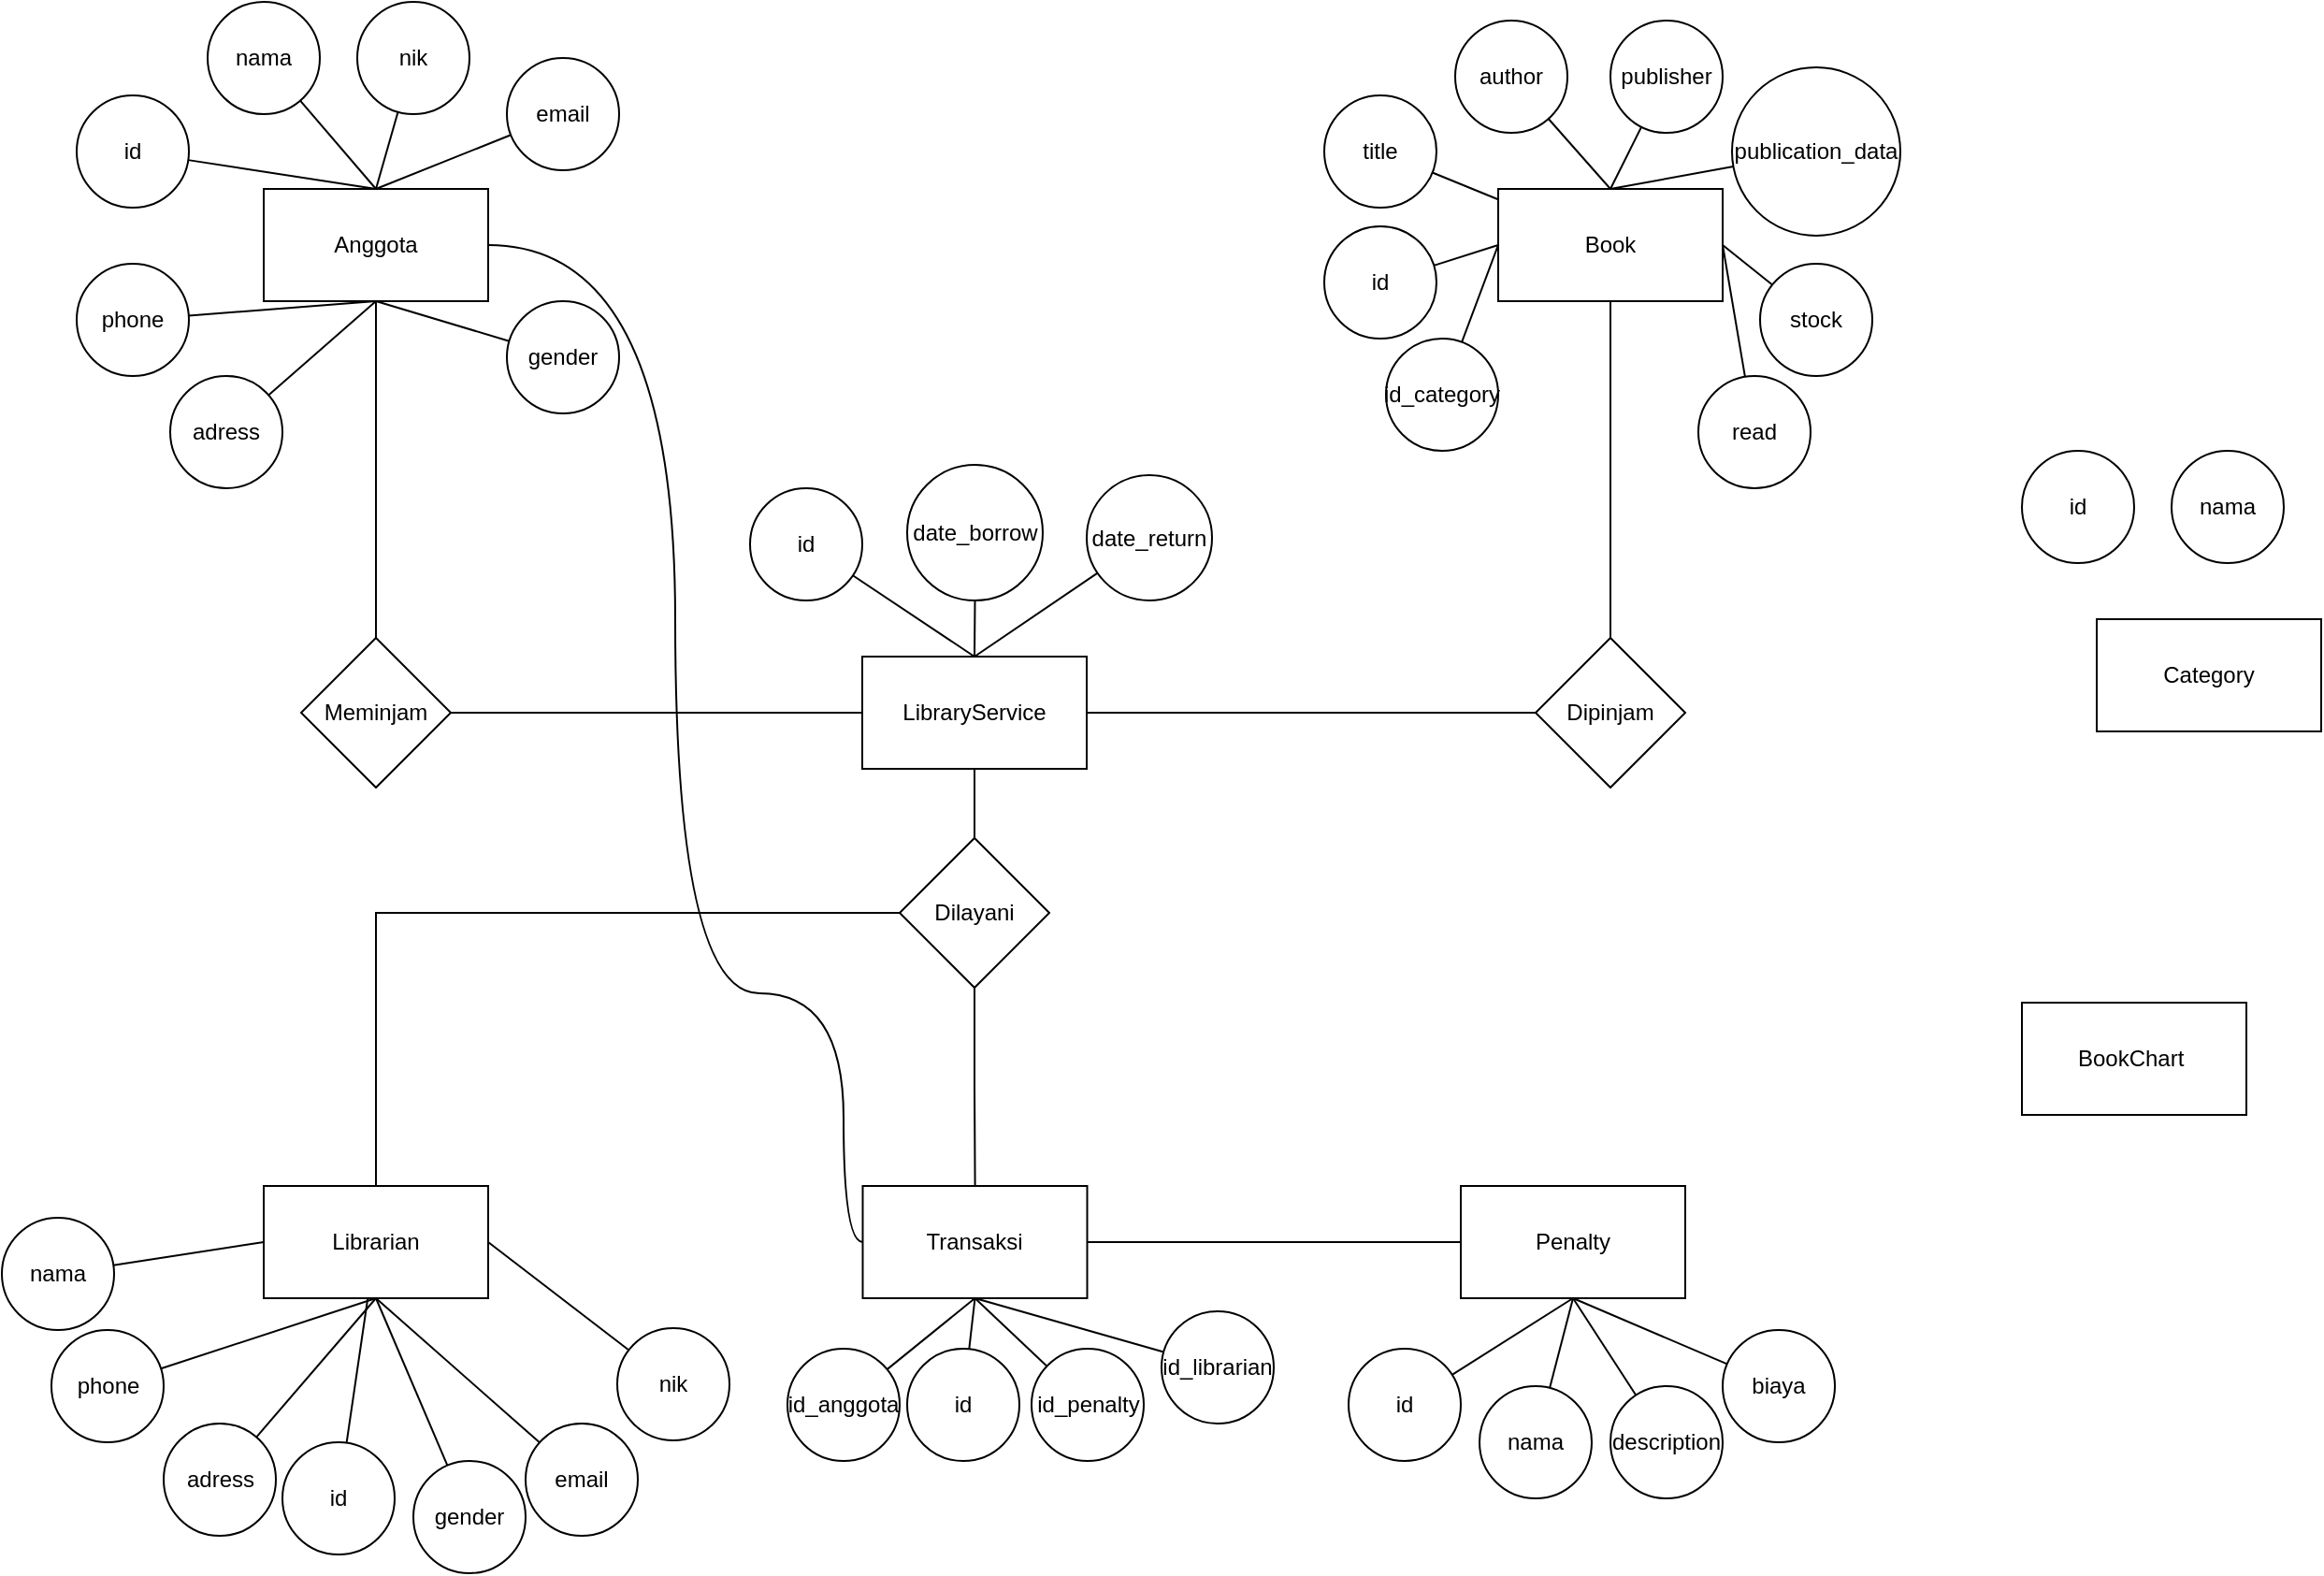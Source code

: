 <mxfile version="22.1.5" type="github">
  <diagram name="Halaman-1" id="0ZCGiu-J6l2-USiNijsk">
    <mxGraphModel dx="2004" dy="778" grid="1" gridSize="10" guides="1" tooltips="1" connect="1" arrows="1" fold="1" page="1" pageScale="1" pageWidth="827" pageHeight="1169" math="0" shadow="0">
      <root>
        <mxCell id="0" />
        <mxCell id="1" parent="0" />
        <mxCell id="JBl0szbcd0s3QsTV0i9P-39" style="edgeStyle=orthogonalEdgeStyle;rounded=0;orthogonalLoop=1;jettySize=auto;html=1;entryX=0.5;entryY=0;entryDx=0;entryDy=0;endArrow=none;endFill=0;" edge="1" parent="1" source="JBl0szbcd0s3QsTV0i9P-1" target="JBl0szbcd0s3QsTV0i9P-38">
          <mxGeometry relative="1" as="geometry" />
        </mxCell>
        <mxCell id="JBl0szbcd0s3QsTV0i9P-65" style="rounded=0;orthogonalLoop=1;jettySize=auto;html=1;edgeStyle=orthogonalEdgeStyle;curved=1;exitX=1;exitY=0.5;exitDx=0;exitDy=0;entryX=0;entryY=0.5;entryDx=0;entryDy=0;endArrow=none;endFill=0;" edge="1" parent="1" source="JBl0szbcd0s3QsTV0i9P-1" target="JBl0szbcd0s3QsTV0i9P-5">
          <mxGeometry relative="1" as="geometry">
            <Array as="points">
              <mxPoint x="350" y="180" />
              <mxPoint x="350" y="580" />
              <mxPoint x="440" y="580" />
              <mxPoint x="440" y="713" />
            </Array>
          </mxGeometry>
        </mxCell>
        <mxCell id="JBl0szbcd0s3QsTV0i9P-1" value="Anggota" style="rounded=0;whiteSpace=wrap;html=1;" vertex="1" parent="1">
          <mxGeometry x="130" y="150" width="120" height="60" as="geometry" />
        </mxCell>
        <mxCell id="JBl0szbcd0s3QsTV0i9P-2" value="Librarian" style="rounded=0;whiteSpace=wrap;html=1;" vertex="1" parent="1">
          <mxGeometry x="130" y="683" width="120" height="60" as="geometry" />
        </mxCell>
        <mxCell id="JBl0szbcd0s3QsTV0i9P-42" style="edgeStyle=orthogonalEdgeStyle;rounded=0;orthogonalLoop=1;jettySize=auto;html=1;endArrow=none;endFill=0;" edge="1" parent="1" source="JBl0szbcd0s3QsTV0i9P-3" target="JBl0szbcd0s3QsTV0i9P-41">
          <mxGeometry relative="1" as="geometry" />
        </mxCell>
        <mxCell id="JBl0szbcd0s3QsTV0i9P-3" value="Book" style="rounded=0;whiteSpace=wrap;html=1;" vertex="1" parent="1">
          <mxGeometry x="790" y="150" width="120" height="60" as="geometry" />
        </mxCell>
        <mxCell id="JBl0szbcd0s3QsTV0i9P-4" value="Category" style="rounded=0;whiteSpace=wrap;html=1;" vertex="1" parent="1">
          <mxGeometry x="1110" y="380" width="120" height="60" as="geometry" />
        </mxCell>
        <mxCell id="JBl0szbcd0s3QsTV0i9P-70" style="edgeStyle=orthogonalEdgeStyle;rounded=0;orthogonalLoop=1;jettySize=auto;html=1;entryX=0;entryY=0.5;entryDx=0;entryDy=0;endArrow=none;endFill=0;" edge="1" parent="1" source="JBl0szbcd0s3QsTV0i9P-5" target="JBl0szbcd0s3QsTV0i9P-6">
          <mxGeometry relative="1" as="geometry" />
        </mxCell>
        <mxCell id="JBl0szbcd0s3QsTV0i9P-5" value="Transaksi" style="rounded=0;whiteSpace=wrap;html=1;" vertex="1" parent="1">
          <mxGeometry x="450.25" y="683" width="120" height="60" as="geometry" />
        </mxCell>
        <mxCell id="JBl0szbcd0s3QsTV0i9P-6" value="Penalty" style="rounded=0;whiteSpace=wrap;html=1;" vertex="1" parent="1">
          <mxGeometry x="770" y="683" width="120" height="60" as="geometry" />
        </mxCell>
        <mxCell id="JBl0szbcd0s3QsTV0i9P-45" style="edgeStyle=orthogonalEdgeStyle;rounded=0;orthogonalLoop=1;jettySize=auto;html=1;entryX=0.5;entryY=0;entryDx=0;entryDy=0;endArrow=none;endFill=0;" edge="1" parent="1" source="JBl0szbcd0s3QsTV0i9P-7" target="JBl0szbcd0s3QsTV0i9P-44">
          <mxGeometry relative="1" as="geometry" />
        </mxCell>
        <mxCell id="JBl0szbcd0s3QsTV0i9P-7" value="LibraryService" style="rounded=0;whiteSpace=wrap;html=1;" vertex="1" parent="1">
          <mxGeometry x="450" y="400" width="120" height="60" as="geometry" />
        </mxCell>
        <mxCell id="JBl0szbcd0s3QsTV0i9P-8" value="BookChart&amp;nbsp;" style="rounded=0;whiteSpace=wrap;html=1;" vertex="1" parent="1">
          <mxGeometry x="1070" y="585" width="120" height="60" as="geometry" />
        </mxCell>
        <mxCell id="JBl0szbcd0s3QsTV0i9P-23" style="rounded=0;orthogonalLoop=1;jettySize=auto;html=1;entryX=0.5;entryY=0;entryDx=0;entryDy=0;endArrow=none;endFill=0;" edge="1" parent="1" source="JBl0szbcd0s3QsTV0i9P-9" target="JBl0szbcd0s3QsTV0i9P-1">
          <mxGeometry relative="1" as="geometry" />
        </mxCell>
        <mxCell id="JBl0szbcd0s3QsTV0i9P-9" value="id" style="ellipse;whiteSpace=wrap;html=1;aspect=fixed;" vertex="1" parent="1">
          <mxGeometry x="30" y="100" width="60" height="60" as="geometry" />
        </mxCell>
        <mxCell id="JBl0szbcd0s3QsTV0i9P-25" style="rounded=0;orthogonalLoop=1;jettySize=auto;html=1;entryX=0.5;entryY=0;entryDx=0;entryDy=0;endArrow=none;endFill=0;" edge="1" parent="1" source="JBl0szbcd0s3QsTV0i9P-10" target="JBl0szbcd0s3QsTV0i9P-1">
          <mxGeometry relative="1" as="geometry" />
        </mxCell>
        <mxCell id="JBl0szbcd0s3QsTV0i9P-10" value="nama" style="ellipse;whiteSpace=wrap;html=1;aspect=fixed;" vertex="1" parent="1">
          <mxGeometry x="100" y="50" width="60" height="60" as="geometry" />
        </mxCell>
        <mxCell id="JBl0szbcd0s3QsTV0i9P-26" style="rounded=0;orthogonalLoop=1;jettySize=auto;html=1;entryX=0.5;entryY=0;entryDx=0;entryDy=0;endArrow=none;endFill=0;" edge="1" parent="1" source="JBl0szbcd0s3QsTV0i9P-11" target="JBl0szbcd0s3QsTV0i9P-1">
          <mxGeometry relative="1" as="geometry" />
        </mxCell>
        <mxCell id="JBl0szbcd0s3QsTV0i9P-11" value="nik" style="ellipse;whiteSpace=wrap;html=1;aspect=fixed;" vertex="1" parent="1">
          <mxGeometry x="180" y="50" width="60" height="60" as="geometry" />
        </mxCell>
        <mxCell id="JBl0szbcd0s3QsTV0i9P-27" style="rounded=0;orthogonalLoop=1;jettySize=auto;html=1;endArrow=none;endFill=0;entryX=0.5;entryY=0;entryDx=0;entryDy=0;" edge="1" parent="1" source="JBl0szbcd0s3QsTV0i9P-12" target="JBl0szbcd0s3QsTV0i9P-1">
          <mxGeometry relative="1" as="geometry" />
        </mxCell>
        <mxCell id="JBl0szbcd0s3QsTV0i9P-12" value="email" style="ellipse;whiteSpace=wrap;html=1;aspect=fixed;" vertex="1" parent="1">
          <mxGeometry x="260" y="80" width="60" height="60" as="geometry" />
        </mxCell>
        <mxCell id="JBl0szbcd0s3QsTV0i9P-28" style="rounded=0;orthogonalLoop=1;jettySize=auto;html=1;entryX=0.5;entryY=1;entryDx=0;entryDy=0;endArrow=none;endFill=0;" edge="1" parent="1" source="JBl0szbcd0s3QsTV0i9P-13" target="JBl0szbcd0s3QsTV0i9P-1">
          <mxGeometry relative="1" as="geometry" />
        </mxCell>
        <mxCell id="JBl0szbcd0s3QsTV0i9P-13" value="gender" style="ellipse;whiteSpace=wrap;html=1;aspect=fixed;" vertex="1" parent="1">
          <mxGeometry x="260" y="210" width="60" height="60" as="geometry" />
        </mxCell>
        <mxCell id="JBl0szbcd0s3QsTV0i9P-30" style="rounded=0;orthogonalLoop=1;jettySize=auto;html=1;entryX=0.5;entryY=1;entryDx=0;entryDy=0;endArrow=none;endFill=0;" edge="1" parent="1" source="JBl0szbcd0s3QsTV0i9P-14" target="JBl0szbcd0s3QsTV0i9P-1">
          <mxGeometry relative="1" as="geometry" />
        </mxCell>
        <mxCell id="JBl0szbcd0s3QsTV0i9P-14" value="phone" style="ellipse;whiteSpace=wrap;html=1;aspect=fixed;" vertex="1" parent="1">
          <mxGeometry x="30" y="190" width="60" height="60" as="geometry" />
        </mxCell>
        <mxCell id="JBl0szbcd0s3QsTV0i9P-29" style="rounded=0;orthogonalLoop=1;jettySize=auto;html=1;endArrow=none;endFill=0;entryX=0.5;entryY=1;entryDx=0;entryDy=0;" edge="1" parent="1" source="JBl0szbcd0s3QsTV0i9P-15" target="JBl0szbcd0s3QsTV0i9P-1">
          <mxGeometry relative="1" as="geometry" />
        </mxCell>
        <mxCell id="JBl0szbcd0s3QsTV0i9P-15" value="adress" style="ellipse;whiteSpace=wrap;html=1;aspect=fixed;" vertex="1" parent="1">
          <mxGeometry x="80" y="250" width="60" height="60" as="geometry" />
        </mxCell>
        <mxCell id="JBl0szbcd0s3QsTV0i9P-35" style="rounded=0;orthogonalLoop=1;jettySize=auto;html=1;endArrow=none;endFill=0;" edge="1" parent="1" source="JBl0szbcd0s3QsTV0i9P-16" target="JBl0szbcd0s3QsTV0i9P-2">
          <mxGeometry relative="1" as="geometry" />
        </mxCell>
        <mxCell id="JBl0szbcd0s3QsTV0i9P-16" value="id" style="ellipse;whiteSpace=wrap;html=1;aspect=fixed;" vertex="1" parent="1">
          <mxGeometry x="140" y="820" width="60" height="60" as="geometry" />
        </mxCell>
        <mxCell id="JBl0szbcd0s3QsTV0i9P-17" value="nama" style="ellipse;whiteSpace=wrap;html=1;aspect=fixed;" vertex="1" parent="1">
          <mxGeometry x="-10" y="700" width="60" height="60" as="geometry" />
        </mxCell>
        <mxCell id="JBl0szbcd0s3QsTV0i9P-32" style="rounded=0;orthogonalLoop=1;jettySize=auto;html=1;endArrow=none;endFill=0;entryX=1;entryY=0.5;entryDx=0;entryDy=0;" edge="1" parent="1" source="JBl0szbcd0s3QsTV0i9P-18" target="JBl0szbcd0s3QsTV0i9P-2">
          <mxGeometry relative="1" as="geometry" />
        </mxCell>
        <mxCell id="JBl0szbcd0s3QsTV0i9P-18" value="nik" style="ellipse;whiteSpace=wrap;html=1;aspect=fixed;" vertex="1" parent="1">
          <mxGeometry x="319" y="759" width="60" height="60" as="geometry" />
        </mxCell>
        <mxCell id="JBl0szbcd0s3QsTV0i9P-37" style="rounded=0;orthogonalLoop=1;jettySize=auto;html=1;endArrow=none;endFill=0;entryX=0.5;entryY=1;entryDx=0;entryDy=0;" edge="1" parent="1" source="JBl0szbcd0s3QsTV0i9P-19" target="JBl0szbcd0s3QsTV0i9P-2">
          <mxGeometry relative="1" as="geometry" />
        </mxCell>
        <mxCell id="JBl0szbcd0s3QsTV0i9P-19" value="email" style="ellipse;whiteSpace=wrap;html=1;aspect=fixed;" vertex="1" parent="1">
          <mxGeometry x="270" y="810" width="60" height="60" as="geometry" />
        </mxCell>
        <mxCell id="JBl0szbcd0s3QsTV0i9P-36" style="rounded=0;orthogonalLoop=1;jettySize=auto;html=1;entryX=0.5;entryY=1;entryDx=0;entryDy=0;endArrow=none;endFill=0;" edge="1" parent="1" source="JBl0szbcd0s3QsTV0i9P-20" target="JBl0szbcd0s3QsTV0i9P-2">
          <mxGeometry relative="1" as="geometry" />
        </mxCell>
        <mxCell id="JBl0szbcd0s3QsTV0i9P-20" value="gender" style="ellipse;whiteSpace=wrap;html=1;aspect=fixed;" vertex="1" parent="1">
          <mxGeometry x="210" y="830" width="60" height="60" as="geometry" />
        </mxCell>
        <mxCell id="JBl0szbcd0s3QsTV0i9P-33" style="rounded=0;orthogonalLoop=1;jettySize=auto;html=1;entryX=0.5;entryY=1;entryDx=0;entryDy=0;endArrow=none;endFill=0;" edge="1" parent="1" source="JBl0szbcd0s3QsTV0i9P-21" target="JBl0szbcd0s3QsTV0i9P-2">
          <mxGeometry relative="1" as="geometry" />
        </mxCell>
        <mxCell id="JBl0szbcd0s3QsTV0i9P-21" value="phone" style="ellipse;whiteSpace=wrap;html=1;aspect=fixed;" vertex="1" parent="1">
          <mxGeometry x="16.5" y="760" width="60" height="60" as="geometry" />
        </mxCell>
        <mxCell id="JBl0szbcd0s3QsTV0i9P-34" style="rounded=0;orthogonalLoop=1;jettySize=auto;html=1;endArrow=none;endFill=0;entryX=0.5;entryY=1;entryDx=0;entryDy=0;" edge="1" parent="1" source="JBl0szbcd0s3QsTV0i9P-22" target="JBl0szbcd0s3QsTV0i9P-2">
          <mxGeometry relative="1" as="geometry">
            <mxPoint x="196.5" y="740" as="targetPoint" />
          </mxGeometry>
        </mxCell>
        <mxCell id="JBl0szbcd0s3QsTV0i9P-22" value="adress" style="ellipse;whiteSpace=wrap;html=1;aspect=fixed;" vertex="1" parent="1">
          <mxGeometry x="76.5" y="810" width="60" height="60" as="geometry" />
        </mxCell>
        <mxCell id="JBl0szbcd0s3QsTV0i9P-31" style="rounded=0;orthogonalLoop=1;jettySize=auto;html=1;entryX=0;entryY=0.5;entryDx=0;entryDy=0;endArrow=none;endFill=0;" edge="1" parent="1" source="JBl0szbcd0s3QsTV0i9P-17" target="JBl0szbcd0s3QsTV0i9P-2">
          <mxGeometry relative="1" as="geometry" />
        </mxCell>
        <mxCell id="JBl0szbcd0s3QsTV0i9P-40" style="edgeStyle=orthogonalEdgeStyle;rounded=0;orthogonalLoop=1;jettySize=auto;html=1;entryX=0;entryY=0.5;entryDx=0;entryDy=0;endArrow=none;endFill=0;" edge="1" parent="1" source="JBl0szbcd0s3QsTV0i9P-38" target="JBl0szbcd0s3QsTV0i9P-7">
          <mxGeometry relative="1" as="geometry" />
        </mxCell>
        <mxCell id="JBl0szbcd0s3QsTV0i9P-38" value="Meminjam" style="rhombus;whiteSpace=wrap;html=1;" vertex="1" parent="1">
          <mxGeometry x="150" y="390" width="80" height="80" as="geometry" />
        </mxCell>
        <mxCell id="JBl0szbcd0s3QsTV0i9P-43" style="edgeStyle=orthogonalEdgeStyle;rounded=0;orthogonalLoop=1;jettySize=auto;html=1;entryX=1;entryY=0.5;entryDx=0;entryDy=0;endArrow=none;endFill=0;" edge="1" parent="1" source="JBl0szbcd0s3QsTV0i9P-41" target="JBl0szbcd0s3QsTV0i9P-7">
          <mxGeometry relative="1" as="geometry" />
        </mxCell>
        <mxCell id="JBl0szbcd0s3QsTV0i9P-41" value="Dipinjam" style="rhombus;whiteSpace=wrap;html=1;" vertex="1" parent="1">
          <mxGeometry x="810" y="390" width="80" height="80" as="geometry" />
        </mxCell>
        <mxCell id="JBl0szbcd0s3QsTV0i9P-46" style="edgeStyle=orthogonalEdgeStyle;rounded=0;orthogonalLoop=1;jettySize=auto;html=1;entryX=0.5;entryY=0;entryDx=0;entryDy=0;endArrow=none;endFill=0;" edge="1" parent="1" source="JBl0szbcd0s3QsTV0i9P-44" target="JBl0szbcd0s3QsTV0i9P-2">
          <mxGeometry relative="1" as="geometry" />
        </mxCell>
        <mxCell id="JBl0szbcd0s3QsTV0i9P-60" style="edgeStyle=orthogonalEdgeStyle;rounded=0;orthogonalLoop=1;jettySize=auto;html=1;endArrow=none;endFill=0;" edge="1" parent="1" source="JBl0szbcd0s3QsTV0i9P-44" target="JBl0szbcd0s3QsTV0i9P-5">
          <mxGeometry relative="1" as="geometry" />
        </mxCell>
        <mxCell id="JBl0szbcd0s3QsTV0i9P-44" value="Dilayani" style="rhombus;whiteSpace=wrap;html=1;" vertex="1" parent="1">
          <mxGeometry x="470" y="497" width="80" height="80" as="geometry" />
        </mxCell>
        <mxCell id="JBl0szbcd0s3QsTV0i9P-84" style="rounded=0;orthogonalLoop=1;jettySize=auto;html=1;endArrow=none;endFill=0;" edge="1" parent="1" source="JBl0szbcd0s3QsTV0i9P-47" target="JBl0szbcd0s3QsTV0i9P-3">
          <mxGeometry relative="1" as="geometry" />
        </mxCell>
        <mxCell id="JBl0szbcd0s3QsTV0i9P-47" value="title" style="ellipse;whiteSpace=wrap;html=1;aspect=fixed;" vertex="1" parent="1">
          <mxGeometry x="697" y="100" width="60" height="60" as="geometry" />
        </mxCell>
        <mxCell id="JBl0szbcd0s3QsTV0i9P-85" style="rounded=0;orthogonalLoop=1;jettySize=auto;html=1;endArrow=none;endFill=0;entryX=0.5;entryY=0;entryDx=0;entryDy=0;" edge="1" parent="1" source="JBl0szbcd0s3QsTV0i9P-48" target="JBl0szbcd0s3QsTV0i9P-3">
          <mxGeometry relative="1" as="geometry" />
        </mxCell>
        <mxCell id="JBl0szbcd0s3QsTV0i9P-48" value="author" style="ellipse;whiteSpace=wrap;html=1;aspect=fixed;" vertex="1" parent="1">
          <mxGeometry x="767" y="60" width="60" height="60" as="geometry" />
        </mxCell>
        <mxCell id="JBl0szbcd0s3QsTV0i9P-86" style="rounded=0;orthogonalLoop=1;jettySize=auto;html=1;entryX=0.5;entryY=0;entryDx=0;entryDy=0;endArrow=none;endFill=0;" edge="1" parent="1" source="JBl0szbcd0s3QsTV0i9P-49" target="JBl0szbcd0s3QsTV0i9P-3">
          <mxGeometry relative="1" as="geometry" />
        </mxCell>
        <mxCell id="JBl0szbcd0s3QsTV0i9P-49" value="publisher" style="ellipse;whiteSpace=wrap;html=1;aspect=fixed;" vertex="1" parent="1">
          <mxGeometry x="850" y="60" width="60" height="60" as="geometry" />
        </mxCell>
        <mxCell id="JBl0szbcd0s3QsTV0i9P-83" style="rounded=0;orthogonalLoop=1;jettySize=auto;html=1;entryX=0;entryY=0.5;entryDx=0;entryDy=0;endArrow=none;endFill=0;" edge="1" parent="1" source="JBl0szbcd0s3QsTV0i9P-50" target="JBl0szbcd0s3QsTV0i9P-3">
          <mxGeometry relative="1" as="geometry" />
        </mxCell>
        <mxCell id="JBl0szbcd0s3QsTV0i9P-50" value="id" style="ellipse;whiteSpace=wrap;html=1;aspect=fixed;" vertex="1" parent="1">
          <mxGeometry x="697" y="170" width="60" height="60" as="geometry" />
        </mxCell>
        <mxCell id="JBl0szbcd0s3QsTV0i9P-87" style="rounded=0;orthogonalLoop=1;jettySize=auto;html=1;entryX=0.5;entryY=0;entryDx=0;entryDy=0;endArrow=none;endFill=0;" edge="1" parent="1" source="JBl0szbcd0s3QsTV0i9P-51" target="JBl0szbcd0s3QsTV0i9P-3">
          <mxGeometry relative="1" as="geometry" />
        </mxCell>
        <mxCell id="JBl0szbcd0s3QsTV0i9P-51" value="publication_data" style="ellipse;whiteSpace=wrap;html=1;aspect=fixed;" vertex="1" parent="1">
          <mxGeometry x="915" y="85" width="90" height="90" as="geometry" />
        </mxCell>
        <mxCell id="JBl0szbcd0s3QsTV0i9P-88" style="rounded=0;orthogonalLoop=1;jettySize=auto;html=1;entryX=1;entryY=0.5;entryDx=0;entryDy=0;endArrow=none;endFill=0;" edge="1" parent="1" source="JBl0szbcd0s3QsTV0i9P-52" target="JBl0szbcd0s3QsTV0i9P-3">
          <mxGeometry relative="1" as="geometry" />
        </mxCell>
        <mxCell id="JBl0szbcd0s3QsTV0i9P-52" value="stock" style="ellipse;whiteSpace=wrap;html=1;aspect=fixed;" vertex="1" parent="1">
          <mxGeometry x="930" y="190" width="60" height="60" as="geometry" />
        </mxCell>
        <mxCell id="JBl0szbcd0s3QsTV0i9P-89" style="rounded=0;orthogonalLoop=1;jettySize=auto;html=1;entryX=1;entryY=0.5;entryDx=0;entryDy=0;endArrow=none;endFill=0;" edge="1" parent="1" source="JBl0szbcd0s3QsTV0i9P-53" target="JBl0szbcd0s3QsTV0i9P-3">
          <mxGeometry relative="1" as="geometry" />
        </mxCell>
        <mxCell id="JBl0szbcd0s3QsTV0i9P-53" value="read" style="ellipse;whiteSpace=wrap;html=1;aspect=fixed;" vertex="1" parent="1">
          <mxGeometry x="897" y="250" width="60" height="60" as="geometry" />
        </mxCell>
        <mxCell id="JBl0szbcd0s3QsTV0i9P-57" style="rounded=0;orthogonalLoop=1;jettySize=auto;html=1;endArrow=none;endFill=0;entryX=0.5;entryY=0;entryDx=0;entryDy=0;" edge="1" parent="1" source="JBl0szbcd0s3QsTV0i9P-54" target="JBl0szbcd0s3QsTV0i9P-7">
          <mxGeometry relative="1" as="geometry" />
        </mxCell>
        <mxCell id="JBl0szbcd0s3QsTV0i9P-54" value="id" style="ellipse;whiteSpace=wrap;html=1;aspect=fixed;" vertex="1" parent="1">
          <mxGeometry x="390" y="310" width="60" height="60" as="geometry" />
        </mxCell>
        <mxCell id="JBl0szbcd0s3QsTV0i9P-58" style="rounded=0;orthogonalLoop=1;jettySize=auto;html=1;endArrow=none;endFill=0;" edge="1" parent="1" source="JBl0szbcd0s3QsTV0i9P-55">
          <mxGeometry relative="1" as="geometry">
            <mxPoint x="510" y="400" as="targetPoint" />
          </mxGeometry>
        </mxCell>
        <mxCell id="JBl0szbcd0s3QsTV0i9P-55" value="date_borrow" style="ellipse;whiteSpace=wrap;html=1;aspect=fixed;" vertex="1" parent="1">
          <mxGeometry x="474" y="297.5" width="72.5" height="72.5" as="geometry" />
        </mxCell>
        <mxCell id="JBl0szbcd0s3QsTV0i9P-59" style="rounded=0;orthogonalLoop=1;jettySize=auto;html=1;endArrow=none;endFill=0;" edge="1" parent="1" source="JBl0szbcd0s3QsTV0i9P-56">
          <mxGeometry relative="1" as="geometry">
            <mxPoint x="510" y="400" as="targetPoint" />
          </mxGeometry>
        </mxCell>
        <mxCell id="JBl0szbcd0s3QsTV0i9P-56" value="date_return" style="ellipse;whiteSpace=wrap;html=1;aspect=fixed;" vertex="1" parent="1">
          <mxGeometry x="570" y="303" width="67" height="67" as="geometry" />
        </mxCell>
        <mxCell id="JBl0szbcd0s3QsTV0i9P-67" style="rounded=0;orthogonalLoop=1;jettySize=auto;html=1;entryX=0.5;entryY=1;entryDx=0;entryDy=0;endArrow=none;endFill=0;" edge="1" parent="1" source="JBl0szbcd0s3QsTV0i9P-61" target="JBl0szbcd0s3QsTV0i9P-5">
          <mxGeometry relative="1" as="geometry" />
        </mxCell>
        <mxCell id="JBl0szbcd0s3QsTV0i9P-61" value="id" style="ellipse;whiteSpace=wrap;html=1;aspect=fixed;" vertex="1" parent="1">
          <mxGeometry x="474" y="770" width="60" height="60" as="geometry" />
        </mxCell>
        <mxCell id="JBl0szbcd0s3QsTV0i9P-68" style="rounded=0;orthogonalLoop=1;jettySize=auto;html=1;entryX=0.5;entryY=1;entryDx=0;entryDy=0;endArrow=none;endFill=0;" edge="1" parent="1" source="JBl0szbcd0s3QsTV0i9P-62" target="JBl0szbcd0s3QsTV0i9P-5">
          <mxGeometry relative="1" as="geometry" />
        </mxCell>
        <mxCell id="JBl0szbcd0s3QsTV0i9P-62" value="id_penalty" style="ellipse;whiteSpace=wrap;html=1;aspect=fixed;" vertex="1" parent="1">
          <mxGeometry x="540.5" y="770" width="60" height="60" as="geometry" />
        </mxCell>
        <mxCell id="JBl0szbcd0s3QsTV0i9P-69" style="rounded=0;orthogonalLoop=1;jettySize=auto;html=1;entryX=0.5;entryY=1;entryDx=0;entryDy=0;endArrow=none;endFill=0;" edge="1" parent="1" source="JBl0szbcd0s3QsTV0i9P-63" target="JBl0szbcd0s3QsTV0i9P-5">
          <mxGeometry relative="1" as="geometry" />
        </mxCell>
        <mxCell id="JBl0szbcd0s3QsTV0i9P-63" value="id_librarian" style="ellipse;whiteSpace=wrap;html=1;aspect=fixed;" vertex="1" parent="1">
          <mxGeometry x="610" y="750" width="60" height="60" as="geometry" />
        </mxCell>
        <mxCell id="JBl0szbcd0s3QsTV0i9P-66" style="rounded=0;orthogonalLoop=1;jettySize=auto;html=1;entryX=0.5;entryY=1;entryDx=0;entryDy=0;endArrow=none;endFill=0;" edge="1" parent="1" source="JBl0szbcd0s3QsTV0i9P-64" target="JBl0szbcd0s3QsTV0i9P-5">
          <mxGeometry relative="1" as="geometry" />
        </mxCell>
        <mxCell id="JBl0szbcd0s3QsTV0i9P-64" value="id_anggota" style="ellipse;whiteSpace=wrap;html=1;aspect=fixed;" vertex="1" parent="1">
          <mxGeometry x="410" y="770" width="60" height="60" as="geometry" />
        </mxCell>
        <mxCell id="JBl0szbcd0s3QsTV0i9P-76" style="rounded=0;orthogonalLoop=1;jettySize=auto;html=1;endArrow=none;endFill=0;entryX=0.5;entryY=1;entryDx=0;entryDy=0;" edge="1" parent="1" source="JBl0szbcd0s3QsTV0i9P-71" target="JBl0szbcd0s3QsTV0i9P-6">
          <mxGeometry relative="1" as="geometry" />
        </mxCell>
        <mxCell id="JBl0szbcd0s3QsTV0i9P-71" value="id" style="ellipse;whiteSpace=wrap;html=1;aspect=fixed;" vertex="1" parent="1">
          <mxGeometry x="710" y="770" width="60" height="60" as="geometry" />
        </mxCell>
        <mxCell id="JBl0szbcd0s3QsTV0i9P-77" style="rounded=0;orthogonalLoop=1;jettySize=auto;html=1;endArrow=none;endFill=0;entryX=0.5;entryY=1;entryDx=0;entryDy=0;" edge="1" parent="1" source="JBl0szbcd0s3QsTV0i9P-72" target="JBl0szbcd0s3QsTV0i9P-6">
          <mxGeometry relative="1" as="geometry" />
        </mxCell>
        <mxCell id="JBl0szbcd0s3QsTV0i9P-72" value="nama" style="ellipse;whiteSpace=wrap;html=1;aspect=fixed;" vertex="1" parent="1">
          <mxGeometry x="780" y="790" width="60" height="60" as="geometry" />
        </mxCell>
        <mxCell id="JBl0szbcd0s3QsTV0i9P-78" style="rounded=0;orthogonalLoop=1;jettySize=auto;html=1;entryX=0.5;entryY=1;entryDx=0;entryDy=0;endArrow=none;endFill=0;" edge="1" parent="1" source="JBl0szbcd0s3QsTV0i9P-73" target="JBl0szbcd0s3QsTV0i9P-6">
          <mxGeometry relative="1" as="geometry" />
        </mxCell>
        <mxCell id="JBl0szbcd0s3QsTV0i9P-73" value="description" style="ellipse;whiteSpace=wrap;html=1;aspect=fixed;" vertex="1" parent="1">
          <mxGeometry x="850" y="790" width="60" height="60" as="geometry" />
        </mxCell>
        <mxCell id="JBl0szbcd0s3QsTV0i9P-79" style="rounded=0;orthogonalLoop=1;jettySize=auto;html=1;entryX=0.5;entryY=1;entryDx=0;entryDy=0;endArrow=none;endFill=0;" edge="1" parent="1" source="JBl0szbcd0s3QsTV0i9P-74" target="JBl0szbcd0s3QsTV0i9P-6">
          <mxGeometry relative="1" as="geometry" />
        </mxCell>
        <mxCell id="JBl0szbcd0s3QsTV0i9P-74" value="biaya" style="ellipse;whiteSpace=wrap;html=1;aspect=fixed;" vertex="1" parent="1">
          <mxGeometry x="910" y="760" width="60" height="60" as="geometry" />
        </mxCell>
        <mxCell id="JBl0szbcd0s3QsTV0i9P-81" value="id" style="ellipse;whiteSpace=wrap;html=1;aspect=fixed;" vertex="1" parent="1">
          <mxGeometry x="1070" y="290" width="60" height="60" as="geometry" />
        </mxCell>
        <mxCell id="JBl0szbcd0s3QsTV0i9P-82" value="nama" style="ellipse;whiteSpace=wrap;html=1;aspect=fixed;" vertex="1" parent="1">
          <mxGeometry x="1150" y="290" width="60" height="60" as="geometry" />
        </mxCell>
        <mxCell id="JBl0szbcd0s3QsTV0i9P-91" style="rounded=0;orthogonalLoop=1;jettySize=auto;html=1;entryX=0;entryY=0.5;entryDx=0;entryDy=0;endArrow=none;endFill=0;" edge="1" parent="1" source="JBl0szbcd0s3QsTV0i9P-90" target="JBl0szbcd0s3QsTV0i9P-3">
          <mxGeometry relative="1" as="geometry" />
        </mxCell>
        <mxCell id="JBl0szbcd0s3QsTV0i9P-90" value="id_category" style="ellipse;whiteSpace=wrap;html=1;aspect=fixed;" vertex="1" parent="1">
          <mxGeometry x="730" y="230" width="60" height="60" as="geometry" />
        </mxCell>
      </root>
    </mxGraphModel>
  </diagram>
</mxfile>

